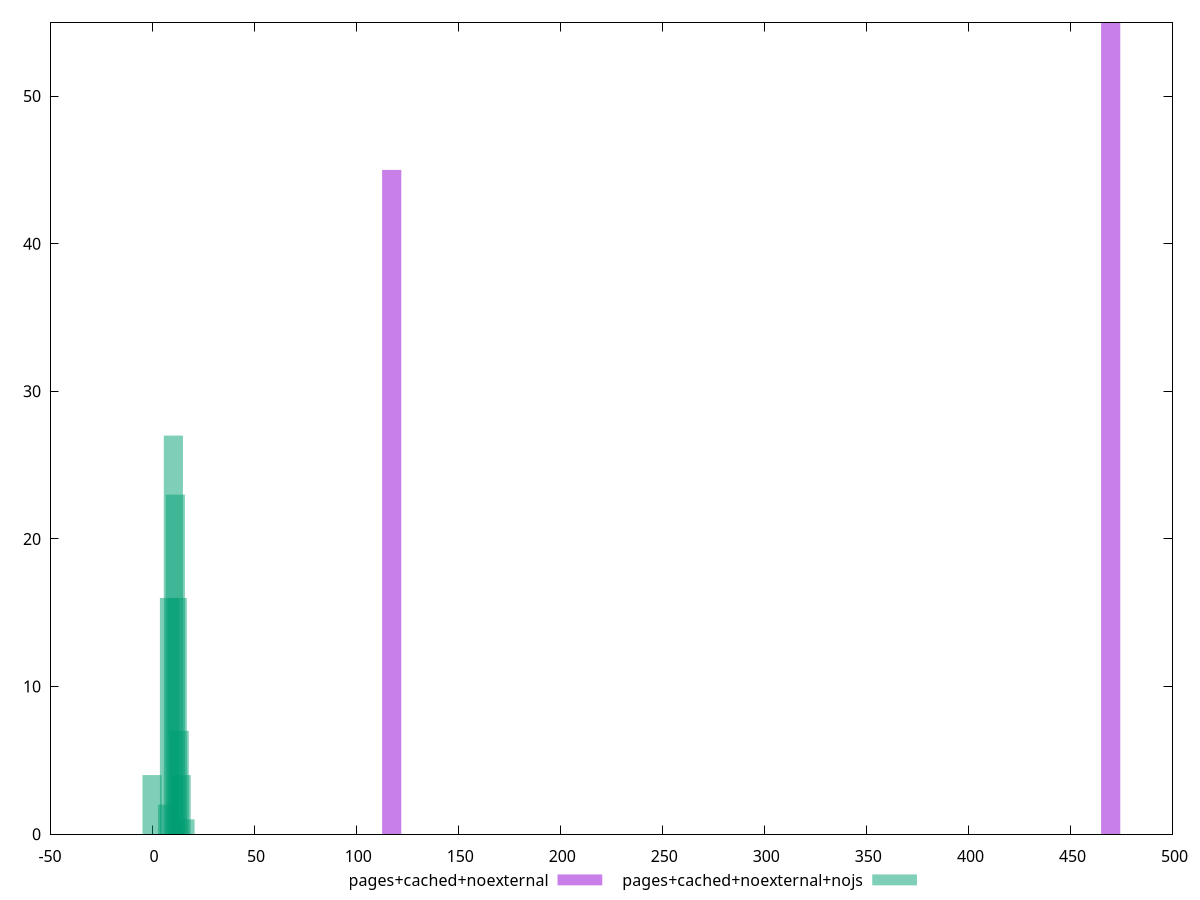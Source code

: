 $_pagesCachedNoexternal <<EOF
117.42842121164311 45
469.71368484657245 55
EOF
$_pagesCachedNoexternalNojs <<EOF
12.343643725874948 16
14.242665837548017 4
10.44462161420188 27
11.394132670038413 23
8.54559950252881 16
13.293154781711483 7
0 4
7.596088446692276 2
16.141687949221087 1
EOF
set key outside below
set terminal pngcairo
set output "report_00006_2020-11-02T20-21-41.718Z/render-blocking-resources/render-blocking-resources_pages+cached+noexternal_pages+cached+noexternal+nojs+hist.png"
set boxwidth 9.39427369693145
set style fill transparent solid 0.5 noborder
set yrange [0:55]
plot $_pagesCachedNoexternal title "pages+cached+noexternal" with boxes ,$_pagesCachedNoexternalNojs title "pages+cached+noexternal+nojs" with boxes ,